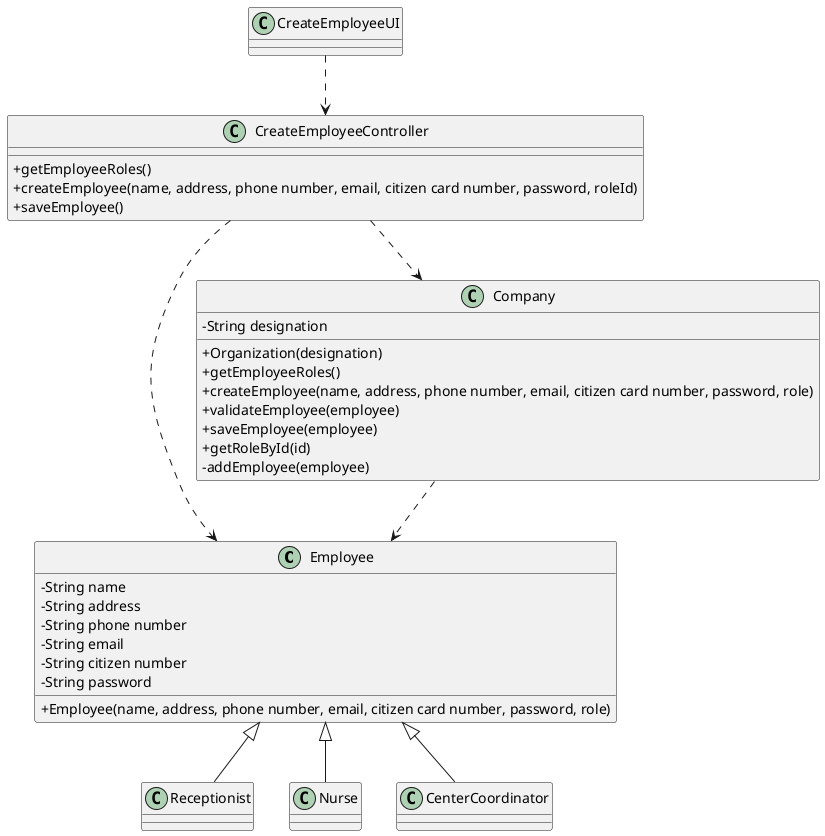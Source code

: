 @startuml US10_CD
skinparam classAttributeIconSize 0

class Employee {
  -String name
  -String address
  -String phone number
  -String email
  -String citizen number
  -String password
  +Employee(name, address, phone number, email, citizen card number, password, role)
}

class Receptionist {  
}

class Nurse {
}

class CenterCoordinator {
}

class Company {
  -String designation
  +Organization(designation)
  +getEmployeeRoles()
  +createEmployee(name, address, phone number, email, citizen card number, password, role)
  +validateEmployee(employee)
  +saveEmployee(employee)
  +getRoleById(id)
  -addEmployee(employee)
}

class CreateEmployeeController {
  +getEmployeeRoles()
  +createEmployee(name, address, phone number, email, citizen card number, password, roleId)
  +saveEmployee()
}

class CreateEmployeeUI {
}

CreateEmployeeUI ..> CreateEmployeeController
CreateEmployeeController ..> Employee
CreateEmployeeController ..> Company
Company ..> Employee
Employee <|-- Receptionist
Employee <|-- Nurse
Employee <|-- CenterCoordinator

@enduml